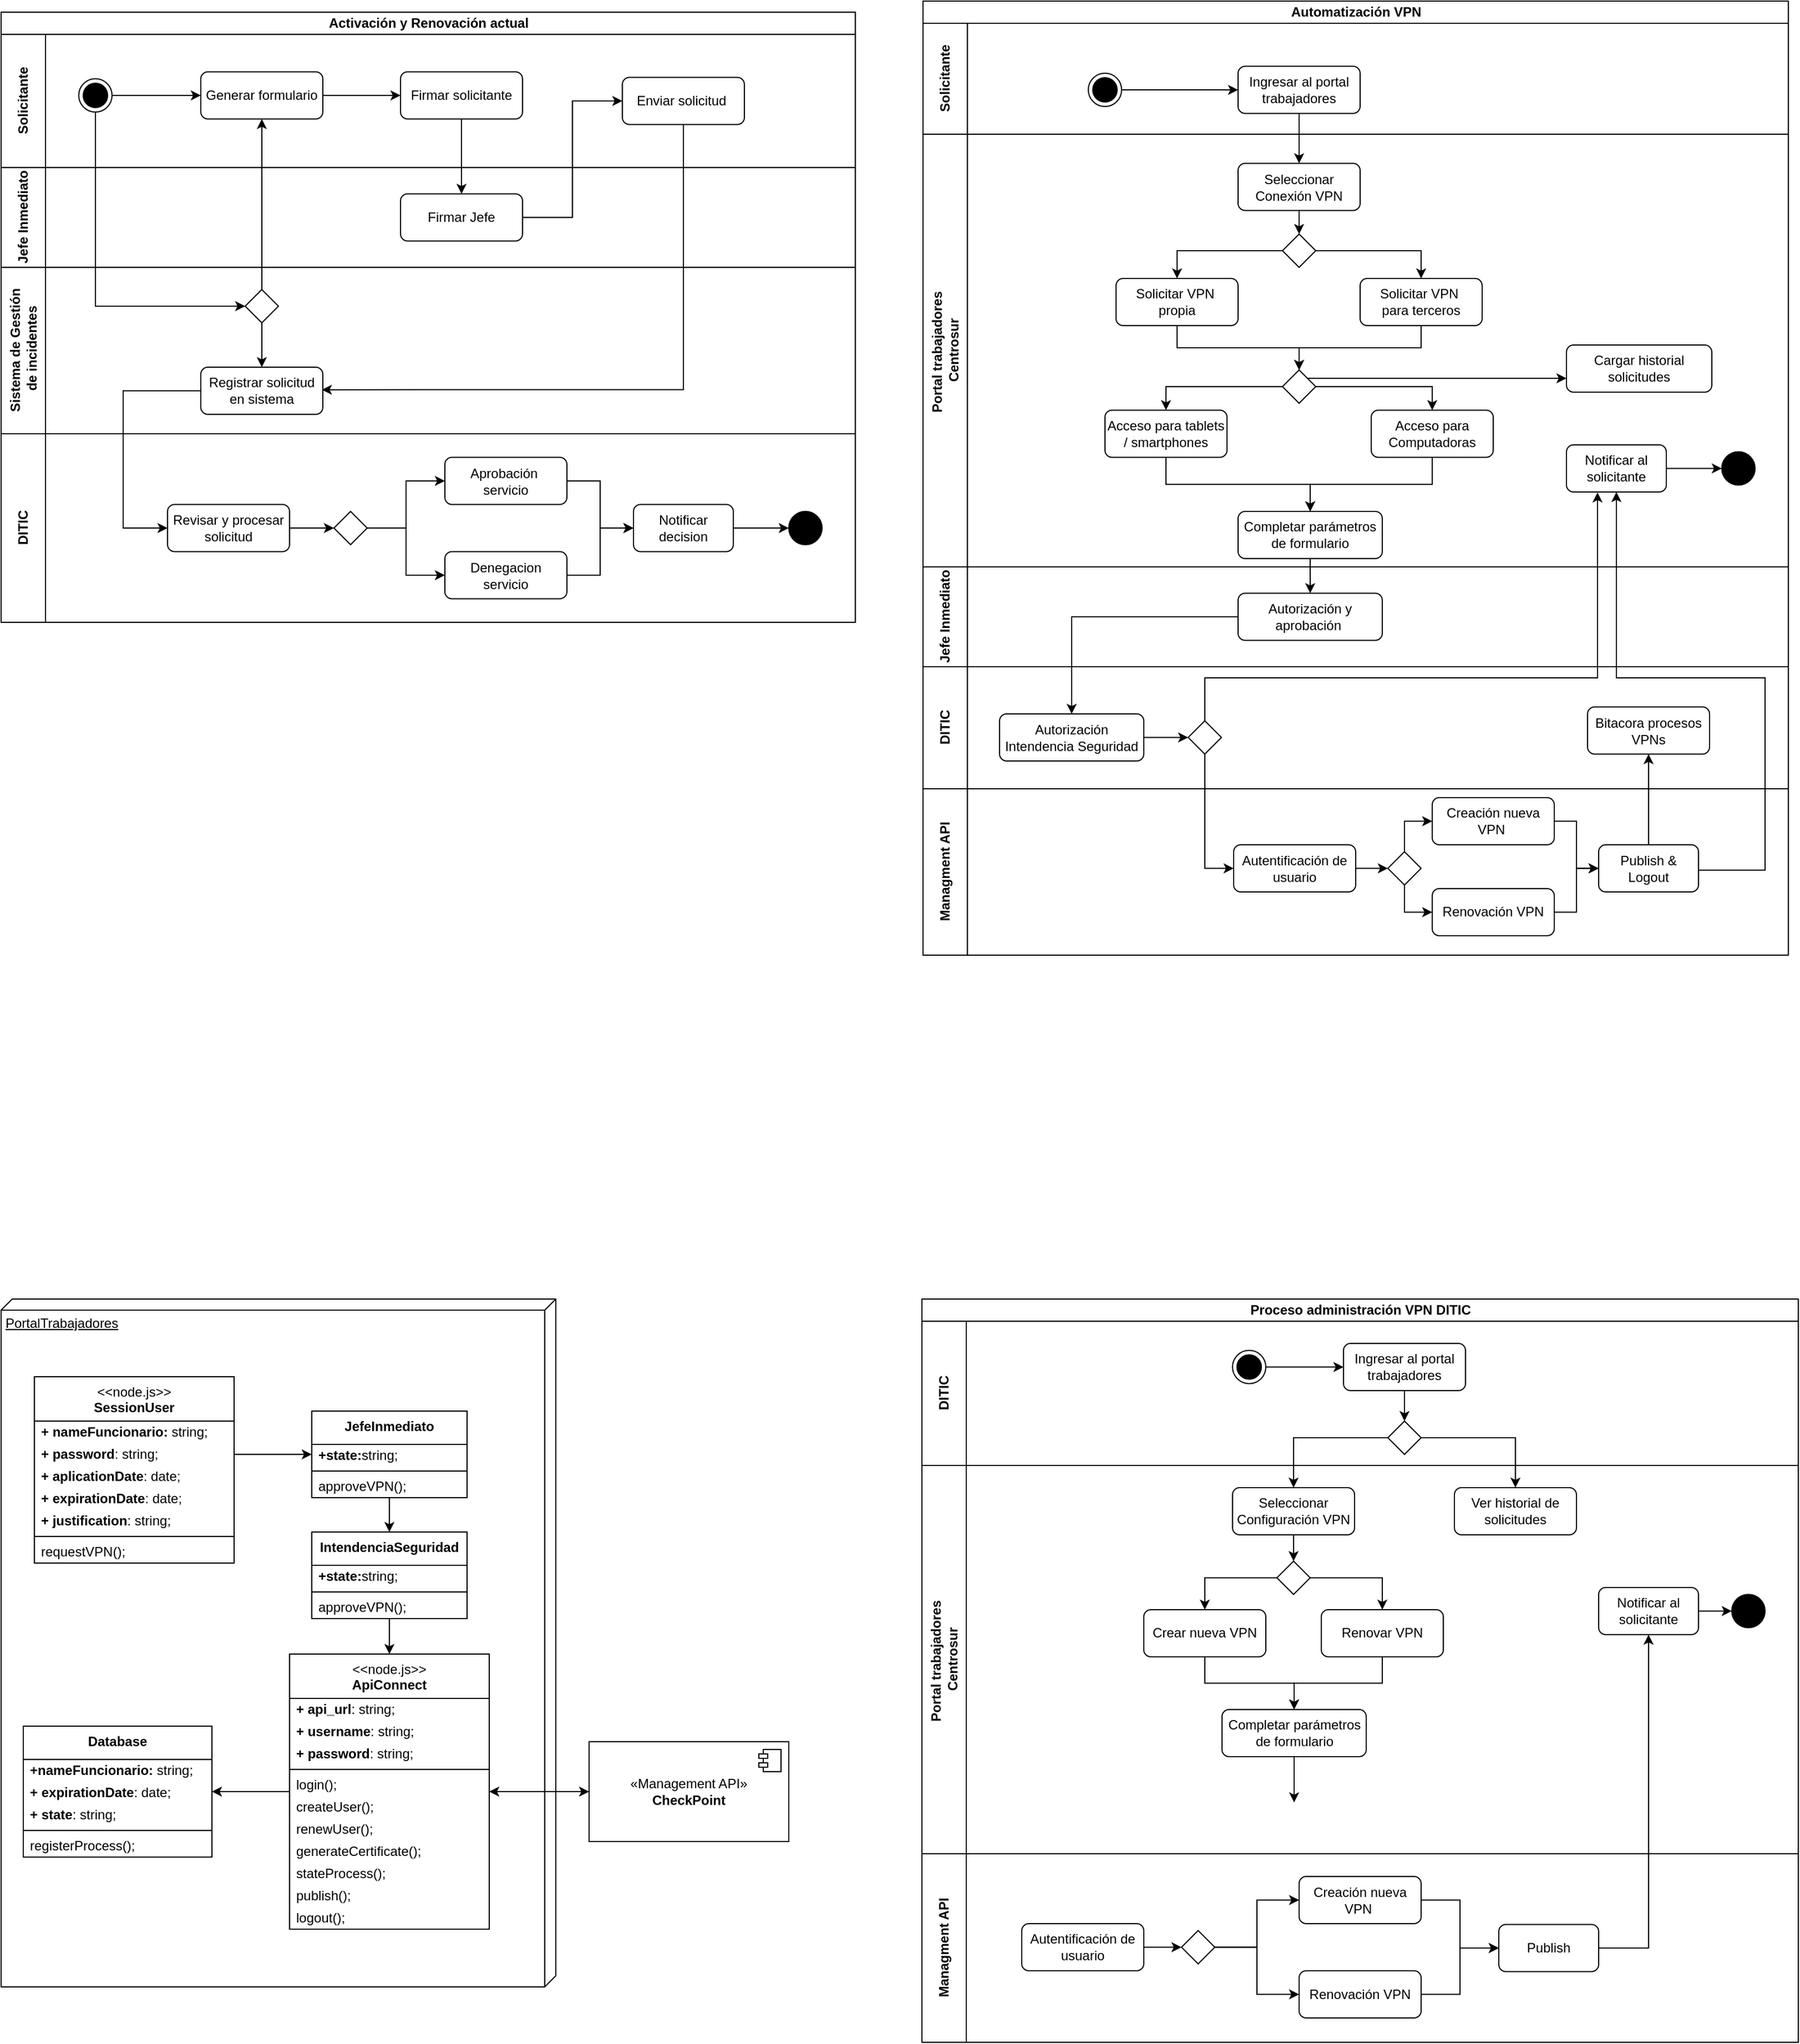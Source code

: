 <mxfile version="24.7.13">
  <diagram id="prtHgNgQTEPvFCAcTncT" name="Page-1">
    <mxGraphModel dx="1613" dy="696" grid="1" gridSize="10" guides="1" tooltips="1" connect="1" arrows="1" fold="1" page="1" pageScale="1" pageWidth="827" pageHeight="1169" math="0" shadow="0">
      <root>
        <mxCell id="0" />
        <mxCell id="1" parent="0" />
        <mxCell id="noe4gfNRGWv2lA2J6sTW-7" value="Activación y Renovación actual" style="swimlane;childLayout=stackLayout;resizeParent=1;resizeParentMax=0;horizontal=1;startSize=20;horizontalStack=0;html=1;" parent="1" vertex="1">
          <mxGeometry x="20" y="40" width="770" height="550" as="geometry" />
        </mxCell>
        <mxCell id="noe4gfNRGWv2lA2J6sTW-8" value="Solicitante" style="swimlane;startSize=40;horizontal=0;html=1;" parent="noe4gfNRGWv2lA2J6sTW-7" vertex="1">
          <mxGeometry y="20" width="770" height="120" as="geometry" />
        </mxCell>
        <mxCell id="noe4gfNRGWv2lA2J6sTW-21" style="edgeStyle=orthogonalEdgeStyle;rounded=0;orthogonalLoop=1;jettySize=auto;html=1;exitX=1;exitY=0.5;exitDx=0;exitDy=0;entryX=0;entryY=0.5;entryDx=0;entryDy=0;" parent="noe4gfNRGWv2lA2J6sTW-8" source="noe4gfNRGWv2lA2J6sTW-16" target="noe4gfNRGWv2lA2J6sTW-20" edge="1">
          <mxGeometry relative="1" as="geometry" />
        </mxCell>
        <mxCell id="noe4gfNRGWv2lA2J6sTW-16" value="" style="ellipse;html=1;shape=endState;fillColor=strokeColor;" parent="noe4gfNRGWv2lA2J6sTW-8" vertex="1">
          <mxGeometry x="70" y="40" width="30" height="30" as="geometry" />
        </mxCell>
        <mxCell id="noe4gfNRGWv2lA2J6sTW-29" style="edgeStyle=orthogonalEdgeStyle;rounded=0;orthogonalLoop=1;jettySize=auto;html=1;exitX=1;exitY=0.5;exitDx=0;exitDy=0;entryX=0;entryY=0.5;entryDx=0;entryDy=0;" parent="noe4gfNRGWv2lA2J6sTW-8" source="noe4gfNRGWv2lA2J6sTW-20" target="noe4gfNRGWv2lA2J6sTW-27" edge="1">
          <mxGeometry relative="1" as="geometry" />
        </mxCell>
        <mxCell id="noe4gfNRGWv2lA2J6sTW-20" value="Generar formulario" style="rounded=1;whiteSpace=wrap;html=1;" parent="noe4gfNRGWv2lA2J6sTW-8" vertex="1">
          <mxGeometry x="180" y="33.75" width="110" height="42.5" as="geometry" />
        </mxCell>
        <mxCell id="noe4gfNRGWv2lA2J6sTW-27" value="Firmar solicitante" style="rounded=1;whiteSpace=wrap;html=1;" parent="noe4gfNRGWv2lA2J6sTW-8" vertex="1">
          <mxGeometry x="360" y="33.75" width="110" height="42.5" as="geometry" />
        </mxCell>
        <mxCell id="noe4gfNRGWv2lA2J6sTW-50" value="Enviar solicitud&amp;nbsp;" style="rounded=1;whiteSpace=wrap;html=1;" parent="noe4gfNRGWv2lA2J6sTW-8" vertex="1">
          <mxGeometry x="560" y="38.75" width="110" height="42.5" as="geometry" />
        </mxCell>
        <mxCell id="noe4gfNRGWv2lA2J6sTW-9" value="Jefe Inmediato" style="swimlane;startSize=40;horizontal=0;html=1;" parent="noe4gfNRGWv2lA2J6sTW-7" vertex="1">
          <mxGeometry y="140" width="770" height="90" as="geometry" />
        </mxCell>
        <mxCell id="noe4gfNRGWv2lA2J6sTW-43" value="Firmar Jefe" style="rounded=1;whiteSpace=wrap;html=1;" parent="noe4gfNRGWv2lA2J6sTW-9" vertex="1">
          <mxGeometry x="360" y="23.75" width="110" height="42.5" as="geometry" />
        </mxCell>
        <mxCell id="noe4gfNRGWv2lA2J6sTW-35" style="edgeStyle=orthogonalEdgeStyle;rounded=0;orthogonalLoop=1;jettySize=auto;html=1;exitX=0;exitY=0.5;exitDx=0;exitDy=0;entryX=0;entryY=0.5;entryDx=0;entryDy=0;" parent="noe4gfNRGWv2lA2J6sTW-7" source="noe4gfNRGWv2lA2J6sTW-28" target="noe4gfNRGWv2lA2J6sTW-34" edge="1">
          <mxGeometry relative="1" as="geometry">
            <Array as="points">
              <mxPoint x="110" y="341" />
              <mxPoint x="110" y="465" />
            </Array>
            <mxPoint x="150" y="470" as="targetPoint" />
          </mxGeometry>
        </mxCell>
        <mxCell id="noe4gfNRGWv2lA2J6sTW-44" style="edgeStyle=orthogonalEdgeStyle;rounded=0;orthogonalLoop=1;jettySize=auto;html=1;" parent="noe4gfNRGWv2lA2J6sTW-7" source="noe4gfNRGWv2lA2J6sTW-27" target="noe4gfNRGWv2lA2J6sTW-43" edge="1">
          <mxGeometry relative="1" as="geometry" />
        </mxCell>
        <mxCell id="noe4gfNRGWv2lA2J6sTW-51" style="edgeStyle=orthogonalEdgeStyle;rounded=0;orthogonalLoop=1;jettySize=auto;html=1;exitX=1;exitY=0.5;exitDx=0;exitDy=0;entryX=0;entryY=0.5;entryDx=0;entryDy=0;" parent="noe4gfNRGWv2lA2J6sTW-7" source="noe4gfNRGWv2lA2J6sTW-43" target="noe4gfNRGWv2lA2J6sTW-50" edge="1">
          <mxGeometry relative="1" as="geometry" />
        </mxCell>
        <mxCell id="noe4gfNRGWv2lA2J6sTW-52" style="edgeStyle=orthogonalEdgeStyle;rounded=0;orthogonalLoop=1;jettySize=auto;html=1;exitX=0.5;exitY=1;exitDx=0;exitDy=0;entryX=0.992;entryY=0.478;entryDx=0;entryDy=0;entryPerimeter=0;" parent="noe4gfNRGWv2lA2J6sTW-7" source="noe4gfNRGWv2lA2J6sTW-50" target="noe4gfNRGWv2lA2J6sTW-28" edge="1">
          <mxGeometry relative="1" as="geometry">
            <Array as="points">
              <mxPoint x="615" y="340" />
            </Array>
          </mxGeometry>
        </mxCell>
        <mxCell id="noe4gfNRGWv2lA2J6sTW-10" value="Sistema de Gestión&lt;div&gt;&amp;nbsp;de incidentes&lt;/div&gt;" style="swimlane;startSize=40;horizontal=0;html=1;" parent="noe4gfNRGWv2lA2J6sTW-7" vertex="1">
          <mxGeometry y="230" width="770" height="150" as="geometry" />
        </mxCell>
        <mxCell id="noe4gfNRGWv2lA2J6sTW-28" value="Registrar solicitud en sistema" style="rounded=1;whiteSpace=wrap;html=1;" parent="noe4gfNRGWv2lA2J6sTW-10" vertex="1">
          <mxGeometry x="180" y="90" width="110" height="42.5" as="geometry" />
        </mxCell>
        <mxCell id="Fjk8sXtAmXVKdD_IVlMe-5" style="edgeStyle=orthogonalEdgeStyle;rounded=0;orthogonalLoop=1;jettySize=auto;html=1;" parent="noe4gfNRGWv2lA2J6sTW-10" source="Fjk8sXtAmXVKdD_IVlMe-4" target="noe4gfNRGWv2lA2J6sTW-28" edge="1">
          <mxGeometry relative="1" as="geometry" />
        </mxCell>
        <mxCell id="Fjk8sXtAmXVKdD_IVlMe-4" value="" style="rhombus;" parent="noe4gfNRGWv2lA2J6sTW-10" vertex="1">
          <mxGeometry x="220" y="20" width="30" height="30" as="geometry" />
        </mxCell>
        <mxCell id="noe4gfNRGWv2lA2J6sTW-11" value="DITIC" style="swimlane;startSize=40;horizontal=0;html=1;" parent="noe4gfNRGWv2lA2J6sTW-7" vertex="1">
          <mxGeometry y="380" width="770" height="170" as="geometry" />
        </mxCell>
        <mxCell id="noe4gfNRGWv2lA2J6sTW-40" style="edgeStyle=orthogonalEdgeStyle;rounded=0;orthogonalLoop=1;jettySize=auto;html=1;entryX=0;entryY=0.5;entryDx=0;entryDy=0;" parent="noe4gfNRGWv2lA2J6sTW-11" source="noe4gfNRGWv2lA2J6sTW-18" target="noe4gfNRGWv2lA2J6sTW-39" edge="1">
          <mxGeometry relative="1" as="geometry" />
        </mxCell>
        <mxCell id="noe4gfNRGWv2lA2J6sTW-41" style="edgeStyle=orthogonalEdgeStyle;rounded=0;orthogonalLoop=1;jettySize=auto;html=1;entryX=0;entryY=0.5;entryDx=0;entryDy=0;" parent="noe4gfNRGWv2lA2J6sTW-11" source="noe4gfNRGWv2lA2J6sTW-18" target="noe4gfNRGWv2lA2J6sTW-38" edge="1">
          <mxGeometry relative="1" as="geometry" />
        </mxCell>
        <mxCell id="noe4gfNRGWv2lA2J6sTW-18" value="" style="rhombus;" parent="noe4gfNRGWv2lA2J6sTW-11" vertex="1">
          <mxGeometry x="300" y="70" width="30" height="30" as="geometry" />
        </mxCell>
        <mxCell id="noe4gfNRGWv2lA2J6sTW-37" style="edgeStyle=orthogonalEdgeStyle;rounded=0;orthogonalLoop=1;jettySize=auto;html=1;exitX=1;exitY=0.5;exitDx=0;exitDy=0;" parent="noe4gfNRGWv2lA2J6sTW-11" source="noe4gfNRGWv2lA2J6sTW-34" target="noe4gfNRGWv2lA2J6sTW-18" edge="1">
          <mxGeometry relative="1" as="geometry" />
        </mxCell>
        <mxCell id="noe4gfNRGWv2lA2J6sTW-34" value="Revisar y procesar solicitud" style="rounded=1;whiteSpace=wrap;html=1;" parent="noe4gfNRGWv2lA2J6sTW-11" vertex="1">
          <mxGeometry x="150" y="63.75" width="110" height="42.5" as="geometry" />
        </mxCell>
        <mxCell id="noe4gfNRGWv2lA2J6sTW-47" style="edgeStyle=orthogonalEdgeStyle;rounded=0;orthogonalLoop=1;jettySize=auto;html=1;exitX=1;exitY=0.5;exitDx=0;exitDy=0;entryX=0;entryY=0.5;entryDx=0;entryDy=0;" parent="noe4gfNRGWv2lA2J6sTW-11" source="noe4gfNRGWv2lA2J6sTW-38" target="noe4gfNRGWv2lA2J6sTW-46" edge="1">
          <mxGeometry relative="1" as="geometry" />
        </mxCell>
        <mxCell id="noe4gfNRGWv2lA2J6sTW-38" value="Aprobación&amp;nbsp;&lt;div&gt;servicio&lt;/div&gt;" style="rounded=1;whiteSpace=wrap;html=1;" parent="noe4gfNRGWv2lA2J6sTW-11" vertex="1">
          <mxGeometry x="400" y="21.25" width="110" height="42.5" as="geometry" />
        </mxCell>
        <mxCell id="noe4gfNRGWv2lA2J6sTW-48" style="edgeStyle=orthogonalEdgeStyle;rounded=0;orthogonalLoop=1;jettySize=auto;html=1;exitX=1;exitY=0.5;exitDx=0;exitDy=0;" parent="noe4gfNRGWv2lA2J6sTW-11" source="noe4gfNRGWv2lA2J6sTW-39" target="noe4gfNRGWv2lA2J6sTW-46" edge="1">
          <mxGeometry relative="1" as="geometry" />
        </mxCell>
        <mxCell id="noe4gfNRGWv2lA2J6sTW-39" value="Denegacion servicio" style="rounded=1;whiteSpace=wrap;html=1;" parent="noe4gfNRGWv2lA2J6sTW-11" vertex="1">
          <mxGeometry x="400" y="106.25" width="110" height="42.5" as="geometry" />
        </mxCell>
        <mxCell id="noe4gfNRGWv2lA2J6sTW-49" style="edgeStyle=orthogonalEdgeStyle;rounded=0;orthogonalLoop=1;jettySize=auto;html=1;" parent="noe4gfNRGWv2lA2J6sTW-11" source="noe4gfNRGWv2lA2J6sTW-46" target="noe4gfNRGWv2lA2J6sTW-17" edge="1">
          <mxGeometry relative="1" as="geometry" />
        </mxCell>
        <mxCell id="noe4gfNRGWv2lA2J6sTW-46" value="Notificar decision" style="rounded=1;whiteSpace=wrap;html=1;" parent="noe4gfNRGWv2lA2J6sTW-11" vertex="1">
          <mxGeometry x="570" y="63.75" width="90" height="42.5" as="geometry" />
        </mxCell>
        <mxCell id="noe4gfNRGWv2lA2J6sTW-17" value="" style="ellipse;fillColor=strokeColor;html=1;" parent="noe4gfNRGWv2lA2J6sTW-11" vertex="1">
          <mxGeometry x="710" y="70" width="30" height="30" as="geometry" />
        </mxCell>
        <mxCell id="Fjk8sXtAmXVKdD_IVlMe-3" style="edgeStyle=orthogonalEdgeStyle;rounded=0;orthogonalLoop=1;jettySize=auto;html=1;entryX=0;entryY=0.5;entryDx=0;entryDy=0;exitX=0.5;exitY=1;exitDx=0;exitDy=0;" parent="noe4gfNRGWv2lA2J6sTW-7" source="noe4gfNRGWv2lA2J6sTW-16" target="Fjk8sXtAmXVKdD_IVlMe-4" edge="1">
          <mxGeometry relative="1" as="geometry">
            <mxPoint x="85" y="270" as="targetPoint" />
          </mxGeometry>
        </mxCell>
        <mxCell id="Fjk8sXtAmXVKdD_IVlMe-6" style="edgeStyle=orthogonalEdgeStyle;rounded=0;orthogonalLoop=1;jettySize=auto;html=1;" parent="noe4gfNRGWv2lA2J6sTW-7" source="Fjk8sXtAmXVKdD_IVlMe-4" target="noe4gfNRGWv2lA2J6sTW-20" edge="1">
          <mxGeometry relative="1" as="geometry" />
        </mxCell>
        <mxCell id="noe4gfNRGWv2lA2J6sTW-54" value="Automatización VPN" style="swimlane;childLayout=stackLayout;resizeParent=1;resizeParentMax=0;horizontal=1;startSize=20;horizontalStack=0;html=1;" parent="1" vertex="1">
          <mxGeometry x="851" y="30" width="780" height="860" as="geometry" />
        </mxCell>
        <mxCell id="noe4gfNRGWv2lA2J6sTW-55" value="Solicitante" style="swimlane;startSize=40;horizontal=0;html=1;" parent="noe4gfNRGWv2lA2J6sTW-54" vertex="1">
          <mxGeometry y="20" width="780" height="100" as="geometry">
            <mxRectangle y="160" width="770" height="40" as="alternateBounds" />
          </mxGeometry>
        </mxCell>
        <mxCell id="noe4gfNRGWv2lA2J6sTW-57" value="" style="ellipse;html=1;shape=endState;fillColor=strokeColor;" parent="noe4gfNRGWv2lA2J6sTW-55" vertex="1">
          <mxGeometry x="149" y="45" width="30" height="30" as="geometry" />
        </mxCell>
        <mxCell id="noe4gfNRGWv2lA2J6sTW-59" value="Ingresar al portal trabajadores" style="rounded=1;whiteSpace=wrap;html=1;" parent="noe4gfNRGWv2lA2J6sTW-55" vertex="1">
          <mxGeometry x="284" y="38.75" width="110" height="42.5" as="geometry" />
        </mxCell>
        <mxCell id="noe4gfNRGWv2lA2J6sTW-56" style="edgeStyle=orthogonalEdgeStyle;rounded=0;orthogonalLoop=1;jettySize=auto;html=1;exitX=1;exitY=0.5;exitDx=0;exitDy=0;entryX=0;entryY=0.5;entryDx=0;entryDy=0;" parent="noe4gfNRGWv2lA2J6sTW-55" source="noe4gfNRGWv2lA2J6sTW-57" target="noe4gfNRGWv2lA2J6sTW-59" edge="1">
          <mxGeometry relative="1" as="geometry" />
        </mxCell>
        <mxCell id="noe4gfNRGWv2lA2J6sTW-65" value="Portal trabajadores&amp;nbsp;&lt;div&gt;Centrosur&lt;/div&gt;" style="swimlane;startSize=40;horizontal=0;html=1;" parent="noe4gfNRGWv2lA2J6sTW-54" vertex="1">
          <mxGeometry y="120" width="780" height="390" as="geometry" />
        </mxCell>
        <mxCell id="noe4gfNRGWv2lA2J6sTW-82" value="" style="ellipse;fillColor=strokeColor;html=1;" parent="noe4gfNRGWv2lA2J6sTW-65" vertex="1">
          <mxGeometry x="720" y="286.25" width="30" height="30" as="geometry" />
        </mxCell>
        <mxCell id="V7ezKJtM_iHULXk7BGkr-1" value="Notificar al solicitante" style="rounded=1;whiteSpace=wrap;html=1;" parent="noe4gfNRGWv2lA2J6sTW-65" vertex="1">
          <mxGeometry x="580" y="280" width="90" height="42.5" as="geometry" />
        </mxCell>
        <mxCell id="V7ezKJtM_iHULXk7BGkr-3" style="edgeStyle=orthogonalEdgeStyle;rounded=0;orthogonalLoop=1;jettySize=auto;html=1;" parent="noe4gfNRGWv2lA2J6sTW-65" source="V7ezKJtM_iHULXk7BGkr-1" target="noe4gfNRGWv2lA2J6sTW-82" edge="1">
          <mxGeometry relative="1" as="geometry" />
        </mxCell>
        <mxCell id="d4bq5ZxsNLSNYlkimwdT-21" style="edgeStyle=orthogonalEdgeStyle;rounded=0;orthogonalLoop=1;jettySize=auto;html=1;entryX=0.5;entryY=0;entryDx=0;entryDy=0;exitX=0.5;exitY=1;exitDx=0;exitDy=0;" parent="noe4gfNRGWv2lA2J6sTW-65" source="d4bq5ZxsNLSNYlkimwdT-8" target="d4bq5ZxsNLSNYlkimwdT-16" edge="1">
          <mxGeometry relative="1" as="geometry" />
        </mxCell>
        <mxCell id="d4bq5ZxsNLSNYlkimwdT-8" value="Solicitar VPN&amp;nbsp;&lt;div&gt;propia&lt;/div&gt;" style="rounded=1;whiteSpace=wrap;html=1;" parent="noe4gfNRGWv2lA2J6sTW-65" vertex="1">
          <mxGeometry x="174" y="130" width="110" height="42.5" as="geometry" />
        </mxCell>
        <mxCell id="noe4gfNRGWv2lA2J6sTW-84" value="Completar parámetros de formulario" style="rounded=1;whiteSpace=wrap;html=1;" parent="noe4gfNRGWv2lA2J6sTW-65" vertex="1">
          <mxGeometry x="284" y="340" width="130" height="42.5" as="geometry" />
        </mxCell>
        <mxCell id="d4bq5ZxsNLSNYlkimwdT-20" style="edgeStyle=orthogonalEdgeStyle;rounded=0;orthogonalLoop=1;jettySize=auto;html=1;entryX=0.5;entryY=0;entryDx=0;entryDy=0;exitX=0.5;exitY=1;exitDx=0;exitDy=0;" parent="noe4gfNRGWv2lA2J6sTW-65" source="noe4gfNRGWv2lA2J6sTW-83" target="d4bq5ZxsNLSNYlkimwdT-16" edge="1">
          <mxGeometry relative="1" as="geometry" />
        </mxCell>
        <mxCell id="noe4gfNRGWv2lA2J6sTW-83" value="Solicitar VPN&amp;nbsp;&lt;div&gt;para terceros&lt;/div&gt;" style="rounded=1;whiteSpace=wrap;html=1;" parent="noe4gfNRGWv2lA2J6sTW-65" vertex="1">
          <mxGeometry x="394" y="130" width="110" height="42.5" as="geometry" />
        </mxCell>
        <mxCell id="noe4gfNRGWv2lA2J6sTW-85" value="" style="rhombus;" parent="noe4gfNRGWv2lA2J6sTW-65" vertex="1">
          <mxGeometry x="324" y="90" width="30" height="30" as="geometry" />
        </mxCell>
        <mxCell id="GDcYB6Bzzp1uQZlanHpw-31" style="edgeStyle=orthogonalEdgeStyle;rounded=0;orthogonalLoop=1;jettySize=auto;html=1;exitX=1;exitY=0.5;exitDx=0;exitDy=0;" parent="noe4gfNRGWv2lA2J6sTW-65" source="noe4gfNRGWv2lA2J6sTW-85" target="noe4gfNRGWv2lA2J6sTW-83" edge="1">
          <mxGeometry relative="1" as="geometry" />
        </mxCell>
        <mxCell id="noe4gfNRGWv2lA2J6sTW-90" style="edgeStyle=orthogonalEdgeStyle;rounded=0;orthogonalLoop=1;jettySize=auto;html=1;exitX=0;exitY=0.5;exitDx=0;exitDy=0;" parent="noe4gfNRGWv2lA2J6sTW-65" source="noe4gfNRGWv2lA2J6sTW-85" target="d4bq5ZxsNLSNYlkimwdT-8" edge="1">
          <mxGeometry relative="1" as="geometry">
            <mxPoint x="259" y="140" as="targetPoint" />
          </mxGeometry>
        </mxCell>
        <mxCell id="WqTxuI944V4eX5fr_Rnq-127" style="edgeStyle=orthogonalEdgeStyle;rounded=0;orthogonalLoop=1;jettySize=auto;html=1;entryX=0.5;entryY=0;entryDx=0;entryDy=0;" parent="noe4gfNRGWv2lA2J6sTW-65" source="noe4gfNRGWv2lA2J6sTW-61" target="noe4gfNRGWv2lA2J6sTW-85" edge="1">
          <mxGeometry relative="1" as="geometry" />
        </mxCell>
        <mxCell id="WqTxuI944V4eX5fr_Rnq-130" style="edgeStyle=orthogonalEdgeStyle;rounded=0;orthogonalLoop=1;jettySize=auto;html=1;exitX=1;exitY=0;exitDx=0;exitDy=0;" parent="noe4gfNRGWv2lA2J6sTW-65" source="d4bq5ZxsNLSNYlkimwdT-16" target="V7ezKJtM_iHULXk7BGkr-4" edge="1">
          <mxGeometry relative="1" as="geometry">
            <mxPoint x="459" y="136.25" as="targetPoint" />
            <Array as="points">
              <mxPoint x="459" y="220" />
              <mxPoint x="459" y="220" />
            </Array>
          </mxGeometry>
        </mxCell>
        <mxCell id="noe4gfNRGWv2lA2J6sTW-61" value="Seleccionar Conexión VPN" style="rounded=1;whiteSpace=wrap;html=1;" parent="noe4gfNRGWv2lA2J6sTW-65" vertex="1">
          <mxGeometry x="284" y="26.25" width="110" height="42.5" as="geometry" />
        </mxCell>
        <mxCell id="V7ezKJtM_iHULXk7BGkr-4" value="Cargar historial solicitudes" style="rounded=1;whiteSpace=wrap;html=1;" parent="noe4gfNRGWv2lA2J6sTW-65" vertex="1">
          <mxGeometry x="580" y="190" width="131" height="42.5" as="geometry" />
        </mxCell>
        <mxCell id="d4bq5ZxsNLSNYlkimwdT-26" style="edgeStyle=orthogonalEdgeStyle;rounded=0;orthogonalLoop=1;jettySize=auto;html=1;" parent="noe4gfNRGWv2lA2J6sTW-65" source="noe4gfNRGWv2lA2J6sTW-66" target="noe4gfNRGWv2lA2J6sTW-84" edge="1">
          <mxGeometry relative="1" as="geometry" />
        </mxCell>
        <mxCell id="noe4gfNRGWv2lA2J6sTW-66" value="Acceso para Computadoras" style="rounded=1;whiteSpace=wrap;html=1;" parent="noe4gfNRGWv2lA2J6sTW-65" vertex="1">
          <mxGeometry x="404" y="248.75" width="110" height="42.5" as="geometry" />
        </mxCell>
        <mxCell id="d4bq5ZxsNLSNYlkimwdT-25" style="edgeStyle=orthogonalEdgeStyle;rounded=0;orthogonalLoop=1;jettySize=auto;html=1;exitX=0.5;exitY=1;exitDx=0;exitDy=0;" parent="noe4gfNRGWv2lA2J6sTW-65" source="d4bq5ZxsNLSNYlkimwdT-15" target="noe4gfNRGWv2lA2J6sTW-84" edge="1">
          <mxGeometry relative="1" as="geometry" />
        </mxCell>
        <mxCell id="d4bq5ZxsNLSNYlkimwdT-15" value="Acceso para tablets / smartphones" style="rounded=1;whiteSpace=wrap;html=1;" parent="noe4gfNRGWv2lA2J6sTW-65" vertex="1">
          <mxGeometry x="164" y="248.75" width="110" height="42.5" as="geometry" />
        </mxCell>
        <mxCell id="d4bq5ZxsNLSNYlkimwdT-18" style="edgeStyle=orthogonalEdgeStyle;rounded=0;orthogonalLoop=1;jettySize=auto;html=1;entryX=0.5;entryY=0;entryDx=0;entryDy=0;" parent="noe4gfNRGWv2lA2J6sTW-65" source="d4bq5ZxsNLSNYlkimwdT-16" target="d4bq5ZxsNLSNYlkimwdT-15" edge="1">
          <mxGeometry relative="1" as="geometry" />
        </mxCell>
        <mxCell id="d4bq5ZxsNLSNYlkimwdT-19" style="edgeStyle=orthogonalEdgeStyle;rounded=0;orthogonalLoop=1;jettySize=auto;html=1;entryX=0.5;entryY=0;entryDx=0;entryDy=0;" parent="noe4gfNRGWv2lA2J6sTW-65" source="d4bq5ZxsNLSNYlkimwdT-16" target="noe4gfNRGWv2lA2J6sTW-66" edge="1">
          <mxGeometry relative="1" as="geometry" />
        </mxCell>
        <mxCell id="d4bq5ZxsNLSNYlkimwdT-16" value="" style="rhombus;" parent="noe4gfNRGWv2lA2J6sTW-65" vertex="1">
          <mxGeometry x="324" y="212.5" width="30" height="30" as="geometry" />
        </mxCell>
        <mxCell id="fS-RcKjKOrNgB4Vsdlcl-1" value="Jefe Inmediato" style="swimlane;startSize=40;horizontal=0;html=1;" parent="noe4gfNRGWv2lA2J6sTW-54" vertex="1">
          <mxGeometry y="510" width="780" height="90" as="geometry" />
        </mxCell>
        <mxCell id="fS-RcKjKOrNgB4Vsdlcl-9" value="Autorización y aprobación&amp;nbsp;" style="rounded=1;whiteSpace=wrap;html=1;" parent="fS-RcKjKOrNgB4Vsdlcl-1" vertex="1">
          <mxGeometry x="284" y="23.75" width="130" height="42.5" as="geometry" />
        </mxCell>
        <mxCell id="GDcYB6Bzzp1uQZlanHpw-16" style="edgeStyle=orthogonalEdgeStyle;rounded=0;orthogonalLoop=1;jettySize=auto;html=1;entryX=0.5;entryY=1;entryDx=0;entryDy=0;exitX=0.972;exitY=0.538;exitDx=0;exitDy=0;exitPerimeter=0;" parent="noe4gfNRGWv2lA2J6sTW-54" source="noe4gfNRGWv2lA2J6sTW-81" target="V7ezKJtM_iHULXk7BGkr-1" edge="1">
          <mxGeometry relative="1" as="geometry">
            <Array as="points">
              <mxPoint x="759" y="783" />
              <mxPoint x="759" y="610" />
              <mxPoint x="625" y="610" />
            </Array>
          </mxGeometry>
        </mxCell>
        <mxCell id="GDcYB6Bzzp1uQZlanHpw-8" value="DITIC" style="swimlane;startSize=40;horizontal=0;html=1;" parent="noe4gfNRGWv2lA2J6sTW-54" vertex="1">
          <mxGeometry y="600" width="780" height="110" as="geometry" />
        </mxCell>
        <mxCell id="WqTxuI944V4eX5fr_Rnq-110" style="edgeStyle=orthogonalEdgeStyle;rounded=0;orthogonalLoop=1;jettySize=auto;html=1;exitX=0.5;exitY=1;exitDx=0;exitDy=0;" parent="GDcYB6Bzzp1uQZlanHpw-8" edge="1">
          <mxGeometry relative="1" as="geometry">
            <mxPoint x="339" y="62.5" as="sourcePoint" />
            <mxPoint x="339" y="62.5" as="targetPoint" />
          </mxGeometry>
        </mxCell>
        <mxCell id="GDcYB6Bzzp1uQZlanHpw-5" value="Bitacora procesos VPNs" style="rounded=1;whiteSpace=wrap;html=1;" parent="GDcYB6Bzzp1uQZlanHpw-8" vertex="1">
          <mxGeometry x="599" y="36.25" width="110" height="42.5" as="geometry" />
        </mxCell>
        <mxCell id="d4bq5ZxsNLSNYlkimwdT-9" value="Autorización Intendencia Seguridad" style="rounded=1;whiteSpace=wrap;html=1;" parent="GDcYB6Bzzp1uQZlanHpw-8" vertex="1">
          <mxGeometry x="69" y="42.5" width="130" height="42.5" as="geometry" />
        </mxCell>
        <mxCell id="WqTxuI944V4eX5fr_Rnq-105" value="" style="rhombus;" parent="GDcYB6Bzzp1uQZlanHpw-8" vertex="1">
          <mxGeometry x="239" y="48.75" width="30" height="30" as="geometry" />
        </mxCell>
        <mxCell id="d4bq5ZxsNLSNYlkimwdT-11" style="edgeStyle=orthogonalEdgeStyle;rounded=0;orthogonalLoop=1;jettySize=auto;html=1;entryX=0;entryY=0.5;entryDx=0;entryDy=0;" parent="GDcYB6Bzzp1uQZlanHpw-8" source="d4bq5ZxsNLSNYlkimwdT-9" target="WqTxuI944V4eX5fr_Rnq-105" edge="1">
          <mxGeometry relative="1" as="geometry" />
        </mxCell>
        <mxCell id="noe4gfNRGWv2lA2J6sTW-70" value="Managment API" style="swimlane;startSize=40;horizontal=0;html=1;" parent="noe4gfNRGWv2lA2J6sTW-54" vertex="1">
          <mxGeometry y="710" width="780" height="150" as="geometry" />
        </mxCell>
        <mxCell id="noe4gfNRGWv2lA2J6sTW-77" value="Creación nueva VPN&amp;nbsp;" style="rounded=1;whiteSpace=wrap;html=1;" parent="noe4gfNRGWv2lA2J6sTW-70" vertex="1">
          <mxGeometry x="459" y="8" width="110" height="42.5" as="geometry" />
        </mxCell>
        <mxCell id="noe4gfNRGWv2lA2J6sTW-71" style="edgeStyle=orthogonalEdgeStyle;rounded=0;orthogonalLoop=1;jettySize=auto;html=1;entryX=0;entryY=0.5;entryDx=0;entryDy=0;exitX=0.5;exitY=1;exitDx=0;exitDy=0;" parent="noe4gfNRGWv2lA2J6sTW-70" source="noe4gfNRGWv2lA2J6sTW-73" target="noe4gfNRGWv2lA2J6sTW-79" edge="1">
          <mxGeometry relative="1" as="geometry">
            <Array as="points">
              <mxPoint x="434" y="111" />
            </Array>
          </mxGeometry>
        </mxCell>
        <mxCell id="noe4gfNRGWv2lA2J6sTW-72" style="edgeStyle=orthogonalEdgeStyle;rounded=0;orthogonalLoop=1;jettySize=auto;html=1;entryX=0;entryY=0.5;entryDx=0;entryDy=0;" parent="noe4gfNRGWv2lA2J6sTW-70" source="noe4gfNRGWv2lA2J6sTW-73" target="noe4gfNRGWv2lA2J6sTW-77" edge="1">
          <mxGeometry relative="1" as="geometry">
            <mxPoint x="420" y="29.25" as="targetPoint" />
            <Array as="points">
              <mxPoint x="434" y="29" />
            </Array>
          </mxGeometry>
        </mxCell>
        <mxCell id="noe4gfNRGWv2lA2J6sTW-73" value="" style="rhombus;" parent="noe4gfNRGWv2lA2J6sTW-70" vertex="1">
          <mxGeometry x="419" y="56.75" width="30" height="30" as="geometry" />
        </mxCell>
        <mxCell id="WqTxuI944V4eX5fr_Rnq-115" style="edgeStyle=orthogonalEdgeStyle;rounded=0;orthogonalLoop=1;jettySize=auto;html=1;entryX=0;entryY=0.5;entryDx=0;entryDy=0;" parent="noe4gfNRGWv2lA2J6sTW-70" source="noe4gfNRGWv2lA2J6sTW-75" target="noe4gfNRGWv2lA2J6sTW-73" edge="1">
          <mxGeometry relative="1" as="geometry" />
        </mxCell>
        <mxCell id="noe4gfNRGWv2lA2J6sTW-75" value="Autentificación de usuario" style="rounded=1;whiteSpace=wrap;html=1;" parent="noe4gfNRGWv2lA2J6sTW-70" vertex="1">
          <mxGeometry x="280" y="50.5" width="110" height="42.5" as="geometry" />
        </mxCell>
        <mxCell id="GDcYB6Bzzp1uQZlanHpw-13" style="edgeStyle=orthogonalEdgeStyle;rounded=0;orthogonalLoop=1;jettySize=auto;html=1;entryX=0;entryY=0.5;entryDx=0;entryDy=0;exitX=1;exitY=0.5;exitDx=0;exitDy=0;" parent="noe4gfNRGWv2lA2J6sTW-70" source="noe4gfNRGWv2lA2J6sTW-77" target="noe4gfNRGWv2lA2J6sTW-81" edge="1">
          <mxGeometry relative="1" as="geometry">
            <mxPoint x="530" y="29.263" as="sourcePoint" />
          </mxGeometry>
        </mxCell>
        <mxCell id="GDcYB6Bzzp1uQZlanHpw-14" style="edgeStyle=orthogonalEdgeStyle;rounded=0;orthogonalLoop=1;jettySize=auto;html=1;entryX=0;entryY=0.5;entryDx=0;entryDy=0;" parent="noe4gfNRGWv2lA2J6sTW-70" source="noe4gfNRGWv2lA2J6sTW-79" target="noe4gfNRGWv2lA2J6sTW-81" edge="1">
          <mxGeometry relative="1" as="geometry" />
        </mxCell>
        <mxCell id="noe4gfNRGWv2lA2J6sTW-79" value="Renovación VPN" style="rounded=1;whiteSpace=wrap;html=1;" parent="noe4gfNRGWv2lA2J6sTW-70" vertex="1">
          <mxGeometry x="459" y="90" width="110" height="42.5" as="geometry" />
        </mxCell>
        <mxCell id="noe4gfNRGWv2lA2J6sTW-81" value="Publish &amp;amp; Logout" style="rounded=1;whiteSpace=wrap;html=1;" parent="noe4gfNRGWv2lA2J6sTW-70" vertex="1">
          <mxGeometry x="609" y="50.5" width="90" height="42.5" as="geometry" />
        </mxCell>
        <mxCell id="WqTxuI944V4eX5fr_Rnq-97" style="edgeStyle=orthogonalEdgeStyle;rounded=0;orthogonalLoop=1;jettySize=auto;html=1;entryX=0.5;entryY=1;entryDx=0;entryDy=0;" parent="noe4gfNRGWv2lA2J6sTW-54" source="noe4gfNRGWv2lA2J6sTW-81" target="GDcYB6Bzzp1uQZlanHpw-5" edge="1">
          <mxGeometry relative="1" as="geometry">
            <mxPoint x="679" y="690" as="targetPoint" />
          </mxGeometry>
        </mxCell>
        <mxCell id="fS-RcKjKOrNgB4Vsdlcl-12" style="edgeStyle=orthogonalEdgeStyle;rounded=0;orthogonalLoop=1;jettySize=auto;html=1;exitX=0.5;exitY=1;exitDx=0;exitDy=0;" parent="noe4gfNRGWv2lA2J6sTW-54" source="noe4gfNRGWv2lA2J6sTW-84" target="fS-RcKjKOrNgB4Vsdlcl-9" edge="1">
          <mxGeometry relative="1" as="geometry" />
        </mxCell>
        <mxCell id="d4bq5ZxsNLSNYlkimwdT-13" style="edgeStyle=orthogonalEdgeStyle;rounded=0;orthogonalLoop=1;jettySize=auto;html=1;entryX=0.5;entryY=0;entryDx=0;entryDy=0;exitX=0;exitY=0.5;exitDx=0;exitDy=0;" parent="noe4gfNRGWv2lA2J6sTW-54" source="fS-RcKjKOrNgB4Vsdlcl-9" target="d4bq5ZxsNLSNYlkimwdT-9" edge="1">
          <mxGeometry relative="1" as="geometry">
            <Array as="points">
              <mxPoint x="134" y="555" />
            </Array>
          </mxGeometry>
        </mxCell>
        <mxCell id="WqTxuI944V4eX5fr_Rnq-124" style="edgeStyle=orthogonalEdgeStyle;rounded=0;orthogonalLoop=1;jettySize=auto;html=1;entryX=0;entryY=0.5;entryDx=0;entryDy=0;exitX=0.5;exitY=1;exitDx=0;exitDy=0;" parent="noe4gfNRGWv2lA2J6sTW-54" source="WqTxuI944V4eX5fr_Rnq-105" target="noe4gfNRGWv2lA2J6sTW-75" edge="1">
          <mxGeometry relative="1" as="geometry" />
        </mxCell>
        <mxCell id="noe4gfNRGWv2lA2J6sTW-92" style="edgeStyle=orthogonalEdgeStyle;rounded=0;orthogonalLoop=1;jettySize=auto;html=1;exitX=0.5;exitY=1;exitDx=0;exitDy=0;entryX=0.5;entryY=0;entryDx=0;entryDy=0;" parent="noe4gfNRGWv2lA2J6sTW-54" source="noe4gfNRGWv2lA2J6sTW-59" target="noe4gfNRGWv2lA2J6sTW-61" edge="1">
          <mxGeometry relative="1" as="geometry" />
        </mxCell>
        <mxCell id="d4bq5ZxsNLSNYlkimwdT-24" style="edgeStyle=orthogonalEdgeStyle;rounded=0;orthogonalLoop=1;jettySize=auto;html=1;exitX=0.5;exitY=0;exitDx=0;exitDy=0;entryX=0.311;entryY=1.008;entryDx=0;entryDy=0;entryPerimeter=0;" parent="noe4gfNRGWv2lA2J6sTW-54" source="WqTxuI944V4eX5fr_Rnq-105" target="V7ezKJtM_iHULXk7BGkr-1" edge="1">
          <mxGeometry relative="1" as="geometry">
            <mxPoint x="279" y="641.25" as="targetPoint" />
            <Array as="points">
              <mxPoint x="254" y="610" />
              <mxPoint x="608" y="610" />
            </Array>
          </mxGeometry>
        </mxCell>
        <mxCell id="WqTxuI944V4eX5fr_Rnq-52" value="Proceso administración VPN DITIC" style="swimlane;childLayout=stackLayout;resizeParent=1;resizeParentMax=0;horizontal=1;startSize=20;horizontalStack=0;html=1;" parent="1" vertex="1">
          <mxGeometry x="850" y="1200" width="790" height="670" as="geometry" />
        </mxCell>
        <mxCell id="WqTxuI944V4eX5fr_Rnq-55" style="edgeStyle=orthogonalEdgeStyle;rounded=0;orthogonalLoop=1;jettySize=auto;html=1;entryX=0.5;entryY=1;entryDx=0;entryDy=0;exitX=1;exitY=0.5;exitDx=0;exitDy=0;" parent="WqTxuI944V4eX5fr_Rnq-52" source="WqTxuI944V4eX5fr_Rnq-94" target="WqTxuI944V4eX5fr_Rnq-68" edge="1">
          <mxGeometry relative="1" as="geometry" />
        </mxCell>
        <mxCell id="WqTxuI944V4eX5fr_Rnq-56" value="DITIC" style="swimlane;startSize=40;horizontal=0;html=1;" parent="WqTxuI944V4eX5fr_Rnq-52" vertex="1">
          <mxGeometry y="20" width="790" height="130" as="geometry">
            <mxRectangle y="160" width="770" height="40" as="alternateBounds" />
          </mxGeometry>
        </mxCell>
        <mxCell id="WqTxuI944V4eX5fr_Rnq-57" style="edgeStyle=orthogonalEdgeStyle;rounded=0;orthogonalLoop=1;jettySize=auto;html=1;" parent="WqTxuI944V4eX5fr_Rnq-56" source="WqTxuI944V4eX5fr_Rnq-58" target="WqTxuI944V4eX5fr_Rnq-60" edge="1">
          <mxGeometry relative="1" as="geometry" />
        </mxCell>
        <mxCell id="WqTxuI944V4eX5fr_Rnq-58" value="" style="ellipse;html=1;shape=endState;fillColor=strokeColor;" parent="WqTxuI944V4eX5fr_Rnq-56" vertex="1">
          <mxGeometry x="280" y="26.25" width="30" height="30" as="geometry" />
        </mxCell>
        <mxCell id="WqTxuI944V4eX5fr_Rnq-59" style="edgeStyle=orthogonalEdgeStyle;rounded=0;orthogonalLoop=1;jettySize=auto;html=1;entryX=0.5;entryY=0;entryDx=0;entryDy=0;" parent="WqTxuI944V4eX5fr_Rnq-56" source="WqTxuI944V4eX5fr_Rnq-60" target="WqTxuI944V4eX5fr_Rnq-61" edge="1">
          <mxGeometry relative="1" as="geometry" />
        </mxCell>
        <mxCell id="WqTxuI944V4eX5fr_Rnq-60" value="Ingresar al portal trabajadores" style="rounded=1;whiteSpace=wrap;html=1;" parent="WqTxuI944V4eX5fr_Rnq-56" vertex="1">
          <mxGeometry x="380" y="20" width="110" height="42.5" as="geometry" />
        </mxCell>
        <mxCell id="WqTxuI944V4eX5fr_Rnq-61" value="" style="rhombus;" parent="WqTxuI944V4eX5fr_Rnq-56" vertex="1">
          <mxGeometry x="420" y="90" width="30" height="30" as="geometry" />
        </mxCell>
        <mxCell id="WqTxuI944V4eX5fr_Rnq-62" value="Portal trabajadores&amp;nbsp;&lt;div&gt;Centrosur&lt;/div&gt;" style="swimlane;startSize=40;horizontal=0;html=1;" parent="WqTxuI944V4eX5fr_Rnq-52" vertex="1">
          <mxGeometry y="150" width="790" height="350" as="geometry" />
        </mxCell>
        <mxCell id="WqTxuI944V4eX5fr_Rnq-63" value="Completar parámetros de formulario" style="rounded=1;whiteSpace=wrap;html=1;" parent="WqTxuI944V4eX5fr_Rnq-62" vertex="1">
          <mxGeometry x="270.5" y="220" width="130" height="42.5" as="geometry" />
        </mxCell>
        <mxCell id="WqTxuI944V4eX5fr_Rnq-64" style="edgeStyle=orthogonalEdgeStyle;rounded=0;orthogonalLoop=1;jettySize=auto;html=1;entryX=0.5;entryY=0;entryDx=0;entryDy=0;" parent="WqTxuI944V4eX5fr_Rnq-62" source="WqTxuI944V4eX5fr_Rnq-65" target="WqTxuI944V4eX5fr_Rnq-63" edge="1">
          <mxGeometry relative="1" as="geometry" />
        </mxCell>
        <mxCell id="WqTxuI944V4eX5fr_Rnq-65" value="Crear nueva VPN" style="rounded=1;whiteSpace=wrap;html=1;" parent="WqTxuI944V4eX5fr_Rnq-62" vertex="1">
          <mxGeometry x="200" y="130" width="110" height="42.5" as="geometry" />
        </mxCell>
        <mxCell id="WqTxuI944V4eX5fr_Rnq-66" style="edgeStyle=orthogonalEdgeStyle;rounded=0;orthogonalLoop=1;jettySize=auto;html=1;entryX=0.5;entryY=0;entryDx=0;entryDy=0;" parent="WqTxuI944V4eX5fr_Rnq-62" source="WqTxuI944V4eX5fr_Rnq-67" target="WqTxuI944V4eX5fr_Rnq-63" edge="1">
          <mxGeometry relative="1" as="geometry" />
        </mxCell>
        <mxCell id="WqTxuI944V4eX5fr_Rnq-67" value="Renovar VPN" style="rounded=1;whiteSpace=wrap;html=1;" parent="WqTxuI944V4eX5fr_Rnq-62" vertex="1">
          <mxGeometry x="360" y="130" width="110" height="42.5" as="geometry" />
        </mxCell>
        <mxCell id="WqTxuI944V4eX5fr_Rnq-68" value="Notificar al solicitante" style="rounded=1;whiteSpace=wrap;html=1;" parent="WqTxuI944V4eX5fr_Rnq-62" vertex="1">
          <mxGeometry x="610" y="110" width="90" height="42.5" as="geometry" />
        </mxCell>
        <mxCell id="WqTxuI944V4eX5fr_Rnq-69" value="" style="ellipse;fillColor=strokeColor;html=1;" parent="WqTxuI944V4eX5fr_Rnq-62" vertex="1">
          <mxGeometry x="730" y="116.25" width="30" height="30" as="geometry" />
        </mxCell>
        <mxCell id="WqTxuI944V4eX5fr_Rnq-70" style="edgeStyle=orthogonalEdgeStyle;rounded=0;orthogonalLoop=1;jettySize=auto;html=1;" parent="WqTxuI944V4eX5fr_Rnq-62" source="WqTxuI944V4eX5fr_Rnq-68" target="WqTxuI944V4eX5fr_Rnq-69" edge="1">
          <mxGeometry relative="1" as="geometry" />
        </mxCell>
        <mxCell id="WqTxuI944V4eX5fr_Rnq-73" style="edgeStyle=orthogonalEdgeStyle;rounded=0;orthogonalLoop=1;jettySize=auto;html=1;exitX=0.5;exitY=1;exitDx=0;exitDy=0;" parent="WqTxuI944V4eX5fr_Rnq-62" source="WqTxuI944V4eX5fr_Rnq-63" edge="1">
          <mxGeometry relative="1" as="geometry">
            <mxPoint x="335.5" y="303.75" as="targetPoint" />
          </mxGeometry>
        </mxCell>
        <mxCell id="WqTxuI944V4eX5fr_Rnq-78" value="" style="rhombus;" parent="WqTxuI944V4eX5fr_Rnq-62" vertex="1">
          <mxGeometry x="320" y="86.25" width="30" height="30" as="geometry" />
        </mxCell>
        <mxCell id="WqTxuI944V4eX5fr_Rnq-79" style="edgeStyle=orthogonalEdgeStyle;rounded=0;orthogonalLoop=1;jettySize=auto;html=1;exitX=0;exitY=0.5;exitDx=0;exitDy=0;" parent="WqTxuI944V4eX5fr_Rnq-62" source="WqTxuI944V4eX5fr_Rnq-78" target="WqTxuI944V4eX5fr_Rnq-65" edge="1">
          <mxGeometry relative="1" as="geometry" />
        </mxCell>
        <mxCell id="WqTxuI944V4eX5fr_Rnq-80" style="edgeStyle=orthogonalEdgeStyle;rounded=0;orthogonalLoop=1;jettySize=auto;html=1;exitX=1;exitY=0.5;exitDx=0;exitDy=0;" parent="WqTxuI944V4eX5fr_Rnq-62" source="WqTxuI944V4eX5fr_Rnq-78" target="WqTxuI944V4eX5fr_Rnq-67" edge="1">
          <mxGeometry relative="1" as="geometry" />
        </mxCell>
        <mxCell id="WqTxuI944V4eX5fr_Rnq-81" style="edgeStyle=orthogonalEdgeStyle;rounded=0;orthogonalLoop=1;jettySize=auto;html=1;" parent="WqTxuI944V4eX5fr_Rnq-62" source="WqTxuI944V4eX5fr_Rnq-82" target="WqTxuI944V4eX5fr_Rnq-78" edge="1">
          <mxGeometry relative="1" as="geometry" />
        </mxCell>
        <mxCell id="WqTxuI944V4eX5fr_Rnq-82" value="Seleccionar Configuración VPN" style="rounded=1;whiteSpace=wrap;html=1;" parent="WqTxuI944V4eX5fr_Rnq-62" vertex="1">
          <mxGeometry x="280" y="20" width="110" height="42.5" as="geometry" />
        </mxCell>
        <mxCell id="WqTxuI944V4eX5fr_Rnq-83" value="Ver historial de solicitudes" style="rounded=1;whiteSpace=wrap;html=1;" parent="WqTxuI944V4eX5fr_Rnq-62" vertex="1">
          <mxGeometry x="480" y="20" width="110" height="42.5" as="geometry" />
        </mxCell>
        <mxCell id="WqTxuI944V4eX5fr_Rnq-84" value="Managment API" style="swimlane;startSize=40;horizontal=0;html=1;" parent="WqTxuI944V4eX5fr_Rnq-52" vertex="1">
          <mxGeometry y="500" width="790" height="170" as="geometry" />
        </mxCell>
        <mxCell id="WqTxuI944V4eX5fr_Rnq-85" style="edgeStyle=orthogonalEdgeStyle;rounded=0;orthogonalLoop=1;jettySize=auto;html=1;entryX=0;entryY=0.5;entryDx=0;entryDy=0;" parent="WqTxuI944V4eX5fr_Rnq-84" source="WqTxuI944V4eX5fr_Rnq-87" target="WqTxuI944V4eX5fr_Rnq-93" edge="1">
          <mxGeometry relative="1" as="geometry" />
        </mxCell>
        <mxCell id="WqTxuI944V4eX5fr_Rnq-86" style="edgeStyle=orthogonalEdgeStyle;rounded=0;orthogonalLoop=1;jettySize=auto;html=1;entryX=0;entryY=0.5;entryDx=0;entryDy=0;" parent="WqTxuI944V4eX5fr_Rnq-84" source="WqTxuI944V4eX5fr_Rnq-87" target="WqTxuI944V4eX5fr_Rnq-91" edge="1">
          <mxGeometry relative="1" as="geometry" />
        </mxCell>
        <mxCell id="WqTxuI944V4eX5fr_Rnq-87" value="" style="rhombus;" parent="WqTxuI944V4eX5fr_Rnq-84" vertex="1">
          <mxGeometry x="234" y="69.25" width="30" height="30" as="geometry" />
        </mxCell>
        <mxCell id="WqTxuI944V4eX5fr_Rnq-88" style="edgeStyle=orthogonalEdgeStyle;rounded=0;orthogonalLoop=1;jettySize=auto;html=1;entryX=0;entryY=0.5;entryDx=0;entryDy=0;" parent="WqTxuI944V4eX5fr_Rnq-84" source="WqTxuI944V4eX5fr_Rnq-89" target="WqTxuI944V4eX5fr_Rnq-87" edge="1">
          <mxGeometry relative="1" as="geometry" />
        </mxCell>
        <mxCell id="WqTxuI944V4eX5fr_Rnq-89" value="Autentificación de usuario" style="rounded=1;whiteSpace=wrap;html=1;" parent="WqTxuI944V4eX5fr_Rnq-84" vertex="1">
          <mxGeometry x="90" y="63" width="110" height="42.5" as="geometry" />
        </mxCell>
        <mxCell id="WqTxuI944V4eX5fr_Rnq-90" style="edgeStyle=orthogonalEdgeStyle;rounded=0;orthogonalLoop=1;jettySize=auto;html=1;entryX=0;entryY=0.5;entryDx=0;entryDy=0;" parent="WqTxuI944V4eX5fr_Rnq-84" source="WqTxuI944V4eX5fr_Rnq-91" target="WqTxuI944V4eX5fr_Rnq-94" edge="1">
          <mxGeometry relative="1" as="geometry" />
        </mxCell>
        <mxCell id="WqTxuI944V4eX5fr_Rnq-91" value="Creación nueva VPN&amp;nbsp;" style="rounded=1;whiteSpace=wrap;html=1;" parent="WqTxuI944V4eX5fr_Rnq-84" vertex="1">
          <mxGeometry x="340" y="20.5" width="110" height="42.5" as="geometry" />
        </mxCell>
        <mxCell id="WqTxuI944V4eX5fr_Rnq-92" style="edgeStyle=orthogonalEdgeStyle;rounded=0;orthogonalLoop=1;jettySize=auto;html=1;entryX=0;entryY=0.5;entryDx=0;entryDy=0;" parent="WqTxuI944V4eX5fr_Rnq-84" source="WqTxuI944V4eX5fr_Rnq-93" target="WqTxuI944V4eX5fr_Rnq-94" edge="1">
          <mxGeometry relative="1" as="geometry" />
        </mxCell>
        <mxCell id="WqTxuI944V4eX5fr_Rnq-93" value="Renovación VPN" style="rounded=1;whiteSpace=wrap;html=1;" parent="WqTxuI944V4eX5fr_Rnq-84" vertex="1">
          <mxGeometry x="340" y="105.5" width="110" height="42.5" as="geometry" />
        </mxCell>
        <mxCell id="WqTxuI944V4eX5fr_Rnq-94" value="Publish" style="rounded=1;whiteSpace=wrap;html=1;" parent="WqTxuI944V4eX5fr_Rnq-84" vertex="1">
          <mxGeometry x="520" y="63.75" width="90" height="42.5" as="geometry" />
        </mxCell>
        <mxCell id="WqTxuI944V4eX5fr_Rnq-95" style="edgeStyle=orthogonalEdgeStyle;rounded=0;orthogonalLoop=1;jettySize=auto;html=1;" parent="WqTxuI944V4eX5fr_Rnq-52" source="WqTxuI944V4eX5fr_Rnq-61" target="WqTxuI944V4eX5fr_Rnq-82" edge="1">
          <mxGeometry relative="1" as="geometry" />
        </mxCell>
        <mxCell id="WqTxuI944V4eX5fr_Rnq-96" style="edgeStyle=orthogonalEdgeStyle;rounded=0;orthogonalLoop=1;jettySize=auto;html=1;" parent="WqTxuI944V4eX5fr_Rnq-52" source="WqTxuI944V4eX5fr_Rnq-61" target="WqTxuI944V4eX5fr_Rnq-83" edge="1">
          <mxGeometry relative="1" as="geometry" />
        </mxCell>
        <mxCell id="Kc-1ZBXTXnxOrrLb6mlW-86" style="edgeStyle=orthogonalEdgeStyle;rounded=0;orthogonalLoop=1;jettySize=auto;html=1;" edge="1" parent="1" source="d4bq5ZxsNLSNYlkimwdT-1" target="Kc-1ZBXTXnxOrrLb6mlW-8">
          <mxGeometry relative="1" as="geometry" />
        </mxCell>
        <mxCell id="d4bq5ZxsNLSNYlkimwdT-1" value="«Management API»&lt;br&gt;&lt;b&gt;CheckPoint&lt;/b&gt;" style="html=1;dropTarget=0;whiteSpace=wrap;" parent="1" vertex="1">
          <mxGeometry x="550" y="1599" width="180" height="90" as="geometry" />
        </mxCell>
        <mxCell id="d4bq5ZxsNLSNYlkimwdT-2" value="" style="shape=module;jettyWidth=8;jettyHeight=4;" parent="d4bq5ZxsNLSNYlkimwdT-1" vertex="1">
          <mxGeometry x="1" width="20" height="20" relative="1" as="geometry">
            <mxPoint x="-27" y="7" as="offset" />
          </mxGeometry>
        </mxCell>
        <mxCell id="d4bq5ZxsNLSNYlkimwdT-3" value="PortalTrabajadores" style="verticalAlign=top;align=left;spacingTop=8;spacingLeft=2;spacingRight=12;shape=cube;size=10;direction=south;fontStyle=4;html=1;whiteSpace=wrap;" parent="1" vertex="1">
          <mxGeometry x="20" y="1200" width="500" height="620" as="geometry" />
        </mxCell>
        <mxCell id="Kc-1ZBXTXnxOrrLb6mlW-82" style="edgeStyle=orthogonalEdgeStyle;rounded=0;orthogonalLoop=1;jettySize=auto;html=1;" edge="1" parent="1" source="Kc-1ZBXTXnxOrrLb6mlW-8" target="Kc-1ZBXTXnxOrrLb6mlW-77">
          <mxGeometry relative="1" as="geometry" />
        </mxCell>
        <mxCell id="Kc-1ZBXTXnxOrrLb6mlW-8" value="&amp;lt;&amp;lt;node.js&amp;gt;&amp;gt;&lt;br&gt;&lt;b&gt;ApiConnect&lt;/b&gt;" style="swimlane;fontStyle=0;align=center;verticalAlign=top;childLayout=stackLayout;horizontal=1;startSize=40;horizontalStack=0;resizeParent=1;resizeParentMax=0;resizeLast=0;collapsible=0;marginBottom=0;html=1;whiteSpace=wrap;" vertex="1" parent="1">
          <mxGeometry x="280" y="1520" width="180" height="248" as="geometry" />
        </mxCell>
        <mxCell id="Kc-1ZBXTXnxOrrLb6mlW-10" value="&lt;b&gt;+ api_url&lt;/b&gt;: string;" style="text;html=1;strokeColor=none;fillColor=none;align=left;verticalAlign=middle;spacingLeft=4;spacingRight=4;overflow=hidden;rotatable=0;points=[[0,0.5],[1,0.5]];portConstraint=eastwest;whiteSpace=wrap;" vertex="1" parent="Kc-1ZBXTXnxOrrLb6mlW-8">
          <mxGeometry y="40" width="180" height="20" as="geometry" />
        </mxCell>
        <mxCell id="Kc-1ZBXTXnxOrrLb6mlW-16" value="&lt;b&gt;+ username&lt;/b&gt;: string;" style="text;html=1;strokeColor=none;fillColor=none;align=left;verticalAlign=middle;spacingLeft=4;spacingRight=4;overflow=hidden;rotatable=0;points=[[0,0.5],[1,0.5]];portConstraint=eastwest;whiteSpace=wrap;" vertex="1" parent="Kc-1ZBXTXnxOrrLb6mlW-8">
          <mxGeometry y="60" width="180" height="20" as="geometry" />
        </mxCell>
        <mxCell id="Kc-1ZBXTXnxOrrLb6mlW-17" value="&lt;b&gt;+ password&lt;/b&gt;: string;" style="text;html=1;strokeColor=none;fillColor=none;align=left;verticalAlign=middle;spacingLeft=4;spacingRight=4;overflow=hidden;rotatable=0;points=[[0,0.5],[1,0.5]];portConstraint=eastwest;whiteSpace=wrap;" vertex="1" parent="Kc-1ZBXTXnxOrrLb6mlW-8">
          <mxGeometry y="80" width="180" height="20" as="geometry" />
        </mxCell>
        <mxCell id="Kc-1ZBXTXnxOrrLb6mlW-13" value="" style="line;strokeWidth=1;fillColor=none;align=left;verticalAlign=middle;spacingTop=-1;spacingLeft=3;spacingRight=3;rotatable=0;labelPosition=right;points=[];portConstraint=eastwest;" vertex="1" parent="Kc-1ZBXTXnxOrrLb6mlW-8">
          <mxGeometry y="100" width="180" height="8" as="geometry" />
        </mxCell>
        <mxCell id="Kc-1ZBXTXnxOrrLb6mlW-15" value="login();" style="text;html=1;strokeColor=none;fillColor=none;align=left;verticalAlign=middle;spacingLeft=4;spacingRight=4;overflow=hidden;rotatable=0;points=[[0,0.5],[1,0.5]];portConstraint=eastwest;whiteSpace=wrap;" vertex="1" parent="Kc-1ZBXTXnxOrrLb6mlW-8">
          <mxGeometry y="108" width="180" height="20" as="geometry" />
        </mxCell>
        <mxCell id="Kc-1ZBXTXnxOrrLb6mlW-42" value="createUser();" style="text;html=1;strokeColor=none;fillColor=none;align=left;verticalAlign=middle;spacingLeft=4;spacingRight=4;overflow=hidden;rotatable=0;points=[[0,0.5],[1,0.5]];portConstraint=eastwest;whiteSpace=wrap;" vertex="1" parent="Kc-1ZBXTXnxOrrLb6mlW-8">
          <mxGeometry y="128" width="180" height="20" as="geometry" />
        </mxCell>
        <mxCell id="Kc-1ZBXTXnxOrrLb6mlW-84" value="renewUser();" style="text;html=1;strokeColor=none;fillColor=none;align=left;verticalAlign=middle;spacingLeft=4;spacingRight=4;overflow=hidden;rotatable=0;points=[[0,0.5],[1,0.5]];portConstraint=eastwest;whiteSpace=wrap;" vertex="1" parent="Kc-1ZBXTXnxOrrLb6mlW-8">
          <mxGeometry y="148" width="180" height="20" as="geometry" />
        </mxCell>
        <mxCell id="Kc-1ZBXTXnxOrrLb6mlW-54" value="generateCertificate();" style="text;html=1;strokeColor=none;fillColor=none;align=left;verticalAlign=middle;spacingLeft=4;spacingRight=4;overflow=hidden;rotatable=0;points=[[0,0.5],[1,0.5]];portConstraint=eastwest;whiteSpace=wrap;" vertex="1" parent="Kc-1ZBXTXnxOrrLb6mlW-8">
          <mxGeometry y="168" width="180" height="20" as="geometry" />
        </mxCell>
        <mxCell id="Kc-1ZBXTXnxOrrLb6mlW-93" value="stateProcess();" style="text;html=1;strokeColor=none;fillColor=none;align=left;verticalAlign=middle;spacingLeft=4;spacingRight=4;overflow=hidden;rotatable=0;points=[[0,0.5],[1,0.5]];portConstraint=eastwest;whiteSpace=wrap;" vertex="1" parent="Kc-1ZBXTXnxOrrLb6mlW-8">
          <mxGeometry y="188" width="180" height="20" as="geometry" />
        </mxCell>
        <mxCell id="Kc-1ZBXTXnxOrrLb6mlW-41" value="publish();" style="text;html=1;strokeColor=none;fillColor=none;align=left;verticalAlign=middle;spacingLeft=4;spacingRight=4;overflow=hidden;rotatable=0;points=[[0,0.5],[1,0.5]];portConstraint=eastwest;whiteSpace=wrap;" vertex="1" parent="Kc-1ZBXTXnxOrrLb6mlW-8">
          <mxGeometry y="208" width="180" height="20" as="geometry" />
        </mxCell>
        <mxCell id="Kc-1ZBXTXnxOrrLb6mlW-35" value="logout();" style="text;html=1;strokeColor=none;fillColor=none;align=left;verticalAlign=middle;spacingLeft=4;spacingRight=4;overflow=hidden;rotatable=0;points=[[0,0.5],[1,0.5]];portConstraint=eastwest;whiteSpace=wrap;" vertex="1" parent="Kc-1ZBXTXnxOrrLb6mlW-8">
          <mxGeometry y="228" width="180" height="20" as="geometry" />
        </mxCell>
        <mxCell id="Kc-1ZBXTXnxOrrLb6mlW-34" style="edgeStyle=orthogonalEdgeStyle;rounded=0;orthogonalLoop=1;jettySize=auto;html=1;exitX=1;exitY=0.5;exitDx=0;exitDy=0;" edge="1" parent="1" source="Kc-1ZBXTXnxOrrLb6mlW-24" target="Kc-1ZBXTXnxOrrLb6mlW-62">
          <mxGeometry relative="1" as="geometry">
            <mxPoint x="140.0" y="1511.0" as="targetPoint" />
          </mxGeometry>
        </mxCell>
        <mxCell id="Kc-1ZBXTXnxOrrLb6mlW-22" value="&amp;lt;&amp;lt;node.js&amp;gt;&amp;gt;&lt;br&gt;&lt;b&gt;SessionUser&lt;/b&gt;" style="swimlane;fontStyle=0;align=center;verticalAlign=top;childLayout=stackLayout;horizontal=1;startSize=40;horizontalStack=0;resizeParent=1;resizeParentMax=0;resizeLast=0;collapsible=0;marginBottom=0;html=1;whiteSpace=wrap;" vertex="1" parent="1">
          <mxGeometry x="50" y="1270" width="180" height="168" as="geometry" />
        </mxCell>
        <mxCell id="Kc-1ZBXTXnxOrrLb6mlW-23" value="&lt;b&gt;+ nameFuncionario: &lt;/b&gt;string;" style="text;html=1;strokeColor=none;fillColor=none;align=left;verticalAlign=middle;spacingLeft=4;spacingRight=4;overflow=hidden;rotatable=0;points=[[0,0.5],[1,0.5]];portConstraint=eastwest;whiteSpace=wrap;" vertex="1" parent="Kc-1ZBXTXnxOrrLb6mlW-22">
          <mxGeometry y="40" width="180" height="20" as="geometry" />
        </mxCell>
        <mxCell id="Kc-1ZBXTXnxOrrLb6mlW-24" value="&lt;b&gt;+ password&lt;/b&gt;: string;" style="text;html=1;strokeColor=none;fillColor=none;align=left;verticalAlign=middle;spacingLeft=4;spacingRight=4;overflow=hidden;rotatable=0;points=[[0,0.5],[1,0.5]];portConstraint=eastwest;whiteSpace=wrap;" vertex="1" parent="Kc-1ZBXTXnxOrrLb6mlW-22">
          <mxGeometry y="60" width="180" height="20" as="geometry" />
        </mxCell>
        <mxCell id="Kc-1ZBXTXnxOrrLb6mlW-89" value="&lt;b&gt;+ aplicationDate&lt;/b&gt;: date;" style="text;html=1;strokeColor=none;fillColor=none;align=left;verticalAlign=middle;spacingLeft=4;spacingRight=4;overflow=hidden;rotatable=0;points=[[0,0.5],[1,0.5]];portConstraint=eastwest;whiteSpace=wrap;" vertex="1" parent="Kc-1ZBXTXnxOrrLb6mlW-22">
          <mxGeometry y="80" width="180" height="20" as="geometry" />
        </mxCell>
        <mxCell id="Kc-1ZBXTXnxOrrLb6mlW-25" value="&lt;b&gt;+ expirationDate&lt;/b&gt;: date;" style="text;html=1;strokeColor=none;fillColor=none;align=left;verticalAlign=middle;spacingLeft=4;spacingRight=4;overflow=hidden;rotatable=0;points=[[0,0.5],[1,0.5]];portConstraint=eastwest;whiteSpace=wrap;" vertex="1" parent="Kc-1ZBXTXnxOrrLb6mlW-22">
          <mxGeometry y="100" width="180" height="20" as="geometry" />
        </mxCell>
        <mxCell id="Kc-1ZBXTXnxOrrLb6mlW-50" value="&lt;b&gt;+ justification&lt;/b&gt;: string;" style="text;html=1;strokeColor=none;fillColor=none;align=left;verticalAlign=middle;spacingLeft=4;spacingRight=4;overflow=hidden;rotatable=0;points=[[0,0.5],[1,0.5]];portConstraint=eastwest;whiteSpace=wrap;" vertex="1" parent="Kc-1ZBXTXnxOrrLb6mlW-22">
          <mxGeometry y="120" width="180" height="20" as="geometry" />
        </mxCell>
        <mxCell id="Kc-1ZBXTXnxOrrLb6mlW-27" value="" style="line;strokeWidth=1;fillColor=none;align=left;verticalAlign=middle;spacingTop=-1;spacingLeft=3;spacingRight=3;rotatable=0;labelPosition=right;points=[];portConstraint=eastwest;" vertex="1" parent="Kc-1ZBXTXnxOrrLb6mlW-22">
          <mxGeometry y="140" width="180" height="8" as="geometry" />
        </mxCell>
        <mxCell id="Kc-1ZBXTXnxOrrLb6mlW-43" value="requestVPN();" style="text;html=1;strokeColor=none;fillColor=none;align=left;verticalAlign=middle;spacingLeft=4;spacingRight=4;overflow=hidden;rotatable=0;points=[[0,0.5],[1,0.5]];portConstraint=eastwest;whiteSpace=wrap;" vertex="1" parent="Kc-1ZBXTXnxOrrLb6mlW-22">
          <mxGeometry y="148" width="180" height="20" as="geometry" />
        </mxCell>
        <mxCell id="Kc-1ZBXTXnxOrrLb6mlW-75" style="edgeStyle=orthogonalEdgeStyle;rounded=0;orthogonalLoop=1;jettySize=auto;html=1;entryX=0.5;entryY=0;entryDx=0;entryDy=0;" edge="1" parent="1" source="Kc-1ZBXTXnxOrrLb6mlW-62" target="Kc-1ZBXTXnxOrrLb6mlW-70">
          <mxGeometry relative="1" as="geometry" />
        </mxCell>
        <mxCell id="Kc-1ZBXTXnxOrrLb6mlW-62" value="&lt;b&gt;JefeInmediato&lt;/b&gt;" style="swimlane;fontStyle=0;align=center;verticalAlign=top;childLayout=stackLayout;horizontal=1;startSize=30;horizontalStack=0;resizeParent=1;resizeParentMax=0;resizeLast=0;collapsible=0;marginBottom=0;html=1;whiteSpace=wrap;" vertex="1" parent="1">
          <mxGeometry x="300" y="1301" width="140" height="78" as="geometry" />
        </mxCell>
        <mxCell id="Kc-1ZBXTXnxOrrLb6mlW-64" value="&lt;b&gt;+state:&lt;/b&gt;string;" style="text;html=1;strokeColor=none;fillColor=none;align=left;verticalAlign=middle;spacingLeft=4;spacingRight=4;overflow=hidden;rotatable=0;points=[[0,0.5],[1,0.5]];portConstraint=eastwest;whiteSpace=wrap;" vertex="1" parent="Kc-1ZBXTXnxOrrLb6mlW-62">
          <mxGeometry y="30" width="140" height="20" as="geometry" />
        </mxCell>
        <mxCell id="Kc-1ZBXTXnxOrrLb6mlW-67" value="" style="line;strokeWidth=1;fillColor=none;align=left;verticalAlign=middle;spacingTop=-1;spacingLeft=3;spacingRight=3;rotatable=0;labelPosition=right;points=[];portConstraint=eastwest;" vertex="1" parent="Kc-1ZBXTXnxOrrLb6mlW-62">
          <mxGeometry y="50" width="140" height="8" as="geometry" />
        </mxCell>
        <mxCell id="Kc-1ZBXTXnxOrrLb6mlW-69" value="approveVPN();" style="text;html=1;strokeColor=none;fillColor=none;align=left;verticalAlign=middle;spacingLeft=4;spacingRight=4;overflow=hidden;rotatable=0;points=[[0,0.5],[1,0.5]];portConstraint=eastwest;whiteSpace=wrap;" vertex="1" parent="Kc-1ZBXTXnxOrrLb6mlW-62">
          <mxGeometry y="58" width="140" height="20" as="geometry" />
        </mxCell>
        <mxCell id="Kc-1ZBXTXnxOrrLb6mlW-76" style="edgeStyle=orthogonalEdgeStyle;rounded=0;orthogonalLoop=1;jettySize=auto;html=1;" edge="1" parent="1" source="Kc-1ZBXTXnxOrrLb6mlW-70" target="Kc-1ZBXTXnxOrrLb6mlW-8">
          <mxGeometry relative="1" as="geometry" />
        </mxCell>
        <mxCell id="Kc-1ZBXTXnxOrrLb6mlW-70" value="&lt;b&gt;IntendenciaSeguridad&lt;/b&gt;" style="swimlane;fontStyle=0;align=center;verticalAlign=top;childLayout=stackLayout;horizontal=1;startSize=30;horizontalStack=0;resizeParent=1;resizeParentMax=0;resizeLast=0;collapsible=0;marginBottom=0;html=1;whiteSpace=wrap;" vertex="1" parent="1">
          <mxGeometry x="300" y="1410" width="140" height="78" as="geometry" />
        </mxCell>
        <mxCell id="Kc-1ZBXTXnxOrrLb6mlW-88" value="&lt;b&gt;+state:&lt;/b&gt;string;" style="text;html=1;strokeColor=none;fillColor=none;align=left;verticalAlign=middle;spacingLeft=4;spacingRight=4;overflow=hidden;rotatable=0;points=[[0,0.5],[1,0.5]];portConstraint=eastwest;whiteSpace=wrap;" vertex="1" parent="Kc-1ZBXTXnxOrrLb6mlW-70">
          <mxGeometry y="30" width="140" height="20" as="geometry" />
        </mxCell>
        <mxCell id="Kc-1ZBXTXnxOrrLb6mlW-73" value="" style="line;strokeWidth=1;fillColor=none;align=left;verticalAlign=middle;spacingTop=-1;spacingLeft=3;spacingRight=3;rotatable=0;labelPosition=right;points=[];portConstraint=eastwest;" vertex="1" parent="Kc-1ZBXTXnxOrrLb6mlW-70">
          <mxGeometry y="50" width="140" height="8" as="geometry" />
        </mxCell>
        <mxCell id="Kc-1ZBXTXnxOrrLb6mlW-74" value="approveVPN();" style="text;html=1;strokeColor=none;fillColor=none;align=left;verticalAlign=middle;spacingLeft=4;spacingRight=4;overflow=hidden;rotatable=0;points=[[0,0.5],[1,0.5]];portConstraint=eastwest;whiteSpace=wrap;" vertex="1" parent="Kc-1ZBXTXnxOrrLb6mlW-70">
          <mxGeometry y="58" width="140" height="20" as="geometry" />
        </mxCell>
        <mxCell id="Kc-1ZBXTXnxOrrLb6mlW-77" value="&lt;b&gt;Database&lt;/b&gt;" style="swimlane;fontStyle=0;align=center;verticalAlign=top;childLayout=stackLayout;horizontal=1;startSize=30;horizontalStack=0;resizeParent=1;resizeParentMax=0;resizeLast=0;collapsible=0;marginBottom=0;html=1;whiteSpace=wrap;" vertex="1" parent="1">
          <mxGeometry x="40" y="1585" width="170" height="118" as="geometry" />
        </mxCell>
        <mxCell id="Kc-1ZBXTXnxOrrLb6mlW-78" value="&lt;b&gt;+nameFuncionario: &lt;/b&gt;string;" style="text;html=1;strokeColor=none;fillColor=none;align=left;verticalAlign=middle;spacingLeft=4;spacingRight=4;overflow=hidden;rotatable=0;points=[[0,0.5],[1,0.5]];portConstraint=eastwest;whiteSpace=wrap;" vertex="1" parent="Kc-1ZBXTXnxOrrLb6mlW-77">
          <mxGeometry y="30" width="170" height="20" as="geometry" />
        </mxCell>
        <mxCell id="Kc-1ZBXTXnxOrrLb6mlW-90" value="&lt;b&gt;+ expirationDate&lt;/b&gt;: date;" style="text;html=1;strokeColor=none;fillColor=none;align=left;verticalAlign=middle;spacingLeft=4;spacingRight=4;overflow=hidden;rotatable=0;points=[[0,0.5],[1,0.5]];portConstraint=eastwest;whiteSpace=wrap;" vertex="1" parent="Kc-1ZBXTXnxOrrLb6mlW-77">
          <mxGeometry y="50" width="170" height="20" as="geometry" />
        </mxCell>
        <mxCell id="Kc-1ZBXTXnxOrrLb6mlW-92" value="&lt;b&gt;+ state&lt;/b&gt;: string;" style="text;html=1;strokeColor=none;fillColor=none;align=left;verticalAlign=middle;spacingLeft=4;spacingRight=4;overflow=hidden;rotatable=0;points=[[0,0.5],[1,0.5]];portConstraint=eastwest;whiteSpace=wrap;" vertex="1" parent="Kc-1ZBXTXnxOrrLb6mlW-77">
          <mxGeometry y="70" width="170" height="20" as="geometry" />
        </mxCell>
        <mxCell id="Kc-1ZBXTXnxOrrLb6mlW-80" value="" style="line;strokeWidth=1;fillColor=none;align=left;verticalAlign=middle;spacingTop=-1;spacingLeft=3;spacingRight=3;rotatable=0;labelPosition=right;points=[];portConstraint=eastwest;" vertex="1" parent="Kc-1ZBXTXnxOrrLb6mlW-77">
          <mxGeometry y="90" width="170" height="8" as="geometry" />
        </mxCell>
        <mxCell id="Kc-1ZBXTXnxOrrLb6mlW-81" value="registerProcess();" style="text;html=1;strokeColor=none;fillColor=none;align=left;verticalAlign=middle;spacingLeft=4;spacingRight=4;overflow=hidden;rotatable=0;points=[[0,0.5],[1,0.5]];portConstraint=eastwest;whiteSpace=wrap;" vertex="1" parent="Kc-1ZBXTXnxOrrLb6mlW-77">
          <mxGeometry y="98" width="170" height="20" as="geometry" />
        </mxCell>
        <mxCell id="Kc-1ZBXTXnxOrrLb6mlW-83" style="edgeStyle=orthogonalEdgeStyle;rounded=0;orthogonalLoop=1;jettySize=auto;html=1;" edge="1" parent="1">
          <mxGeometry relative="1" as="geometry">
            <mxPoint x="460" y="1644.0" as="sourcePoint" />
            <mxPoint x="550" y="1644.0" as="targetPoint" />
          </mxGeometry>
        </mxCell>
        <mxCell id="Kc-1ZBXTXnxOrrLb6mlW-87" style="edgeStyle=orthogonalEdgeStyle;rounded=0;orthogonalLoop=1;jettySize=auto;html=1;" edge="1" parent="1" source="d4bq5ZxsNLSNYlkimwdT-1" target="Kc-1ZBXTXnxOrrLb6mlW-8">
          <mxGeometry relative="1" as="geometry" />
        </mxCell>
      </root>
    </mxGraphModel>
  </diagram>
</mxfile>
